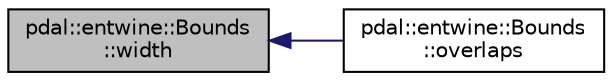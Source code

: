digraph "pdal::entwine::Bounds::width"
{
  edge [fontname="Helvetica",fontsize="10",labelfontname="Helvetica",labelfontsize="10"];
  node [fontname="Helvetica",fontsize="10",shape=record];
  rankdir="LR";
  Node1 [label="pdal::entwine::Bounds\l::width",height=0.2,width=0.4,color="black", fillcolor="grey75", style="filled", fontcolor="black"];
  Node1 -> Node2 [dir="back",color="midnightblue",fontsize="10",style="solid",fontname="Helvetica"];
  Node2 [label="pdal::entwine::Bounds\l::overlaps",height=0.2,width=0.4,color="black", fillcolor="white", style="filled",URL="$classpdal_1_1entwine_1_1Bounds.html#a04e9e4a92041136472a51be08303abd8"];
}
